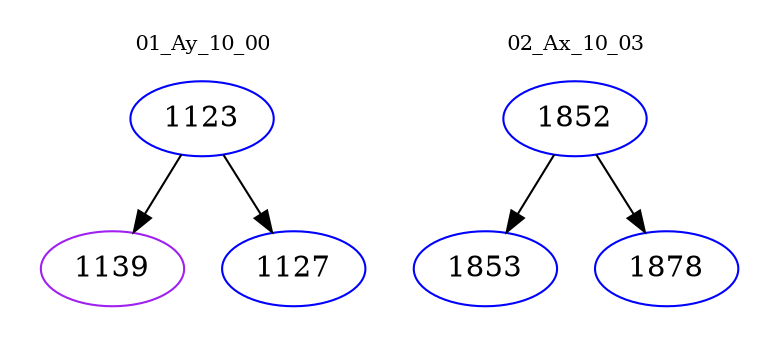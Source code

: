digraph{
subgraph cluster_0 {
color = white
label = "01_Ay_10_00";
fontsize=10;
T0_1123 [label="1123", color="blue"]
T0_1123 -> T0_1139 [color="black"]
T0_1139 [label="1139", color="purple"]
T0_1123 -> T0_1127 [color="black"]
T0_1127 [label="1127", color="blue"]
}
subgraph cluster_1 {
color = white
label = "02_Ax_10_03";
fontsize=10;
T1_1852 [label="1852", color="blue"]
T1_1852 -> T1_1853 [color="black"]
T1_1853 [label="1853", color="blue"]
T1_1852 -> T1_1878 [color="black"]
T1_1878 [label="1878", color="blue"]
}
}
